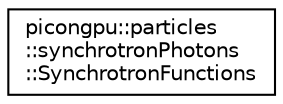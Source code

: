 digraph "Graphical Class Hierarchy"
{
 // LATEX_PDF_SIZE
  edge [fontname="Helvetica",fontsize="10",labelfontname="Helvetica",labelfontsize="10"];
  node [fontname="Helvetica",fontsize="10",shape=record];
  rankdir="LR";
  Node0 [label="picongpu::particles\l::synchrotronPhotons\l::SynchrotronFunctions",height=0.2,width=0.4,color="black", fillcolor="white", style="filled",URL="$classpicongpu_1_1particles_1_1synchrotron_photons_1_1_synchrotron_functions.html",tooltip="Lookup table for synchrotron functions."];
}
